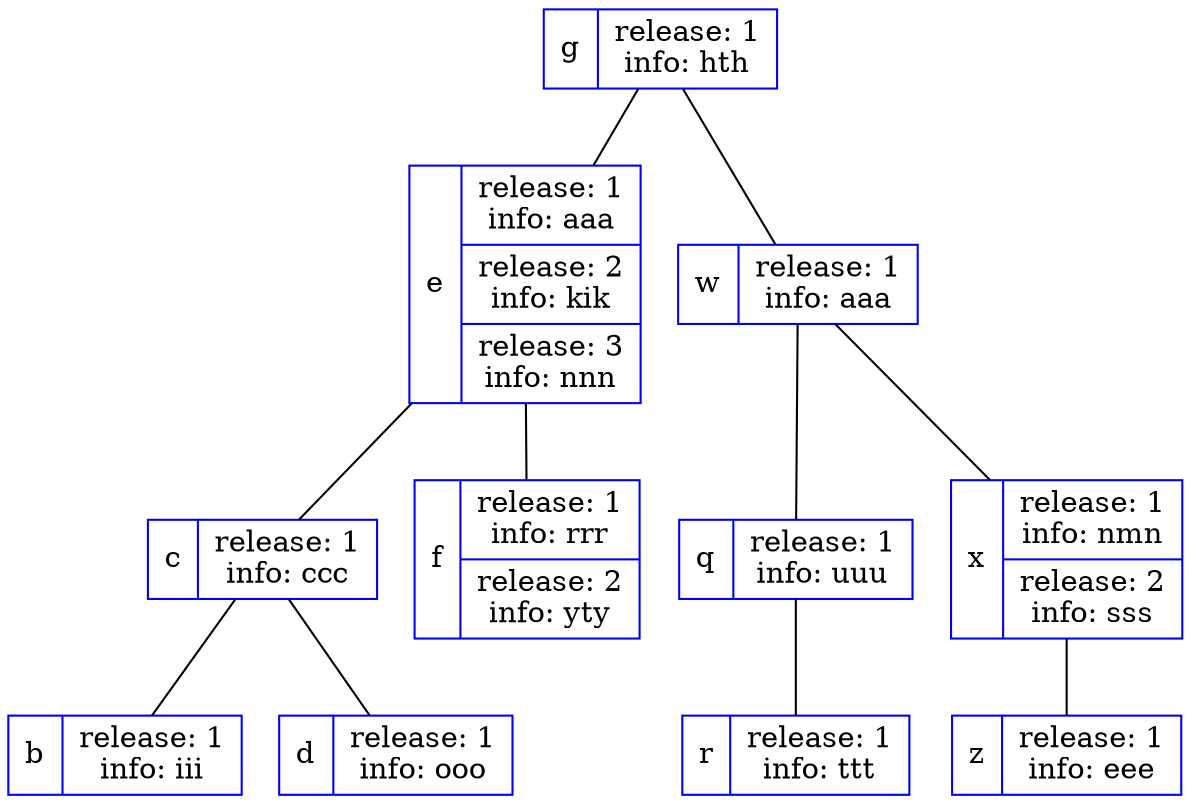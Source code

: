 graph G{
"b" [shape="record", label = "b|{release: 1\ninfo: iii}"]; 
"c" -- "b"; 
"b" [color=blue]; 
"c" [color=blue]; 
"c" [shape="record", label = "c|{release: 1\ninfo: ccc}"]; 
"e" -- "c"; 
"c" [color=blue]; 
"e" [color=blue]; 
"d" [shape="record", label = "d|{release: 1\ninfo: ooo}"]; 
"c" -- "d"; 
"d" [color=blue]; 
"c" [color=blue]; 
"e" [shape="record", label = "e|{release: 1\ninfo: aaa|release: 2\ninfo: kik|release: 3\ninfo: nnn}"]; 
"g" -- "e"; 
"e" [color=blue]; 
"g" [color=blue]; 
"f" [shape="record", label = "f|{release: 1\ninfo: rrr|release: 2\ninfo: yty}"]; 
"e" -- "f"; 
"f" [color=blue]; 
"e" [color=blue]; 
"g" [shape="record", label = "g|{release: 1\ninfo: hth}"]; 
"q" [shape="record", label = "q|{release: 1\ninfo: uuu}"]; 
"w" -- "q"; 
"q" [color=blue]; 
"w" [color=blue]; 
"r" [shape="record", label = "r|{release: 1\ninfo: ttt}"]; 
"q" -- "r"; 
"r" [color=blue]; 
"q" [color=blue]; 
"w" [shape="record", label = "w|{release: 1\ninfo: aaa}"]; 
"g" -- "w"; 
"w" [color=blue]; 
"g" [color=blue]; 
"x" [shape="record", label = "x|{release: 1\ninfo: nmn|release: 2\ninfo: sss}"]; 
"w" -- "x"; 
"x" [color=blue]; 
"w" [color=blue]; 
"z" [shape="record", label = "z|{release: 1\ninfo: eee}"]; 
"x" -- "z"; 
"z" [color=blue]; 
"x" [color=blue]; 
}
